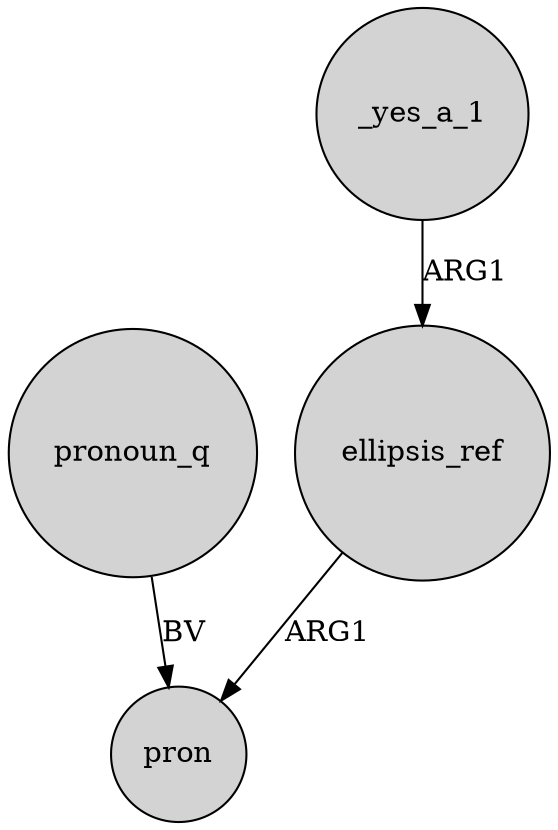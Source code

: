 digraph {
	node [shape=circle style=filled]
	ellipsis_ref -> pron [label=ARG1]
	pronoun_q -> pron [label=BV]
	_yes_a_1 -> ellipsis_ref [label=ARG1]
}
